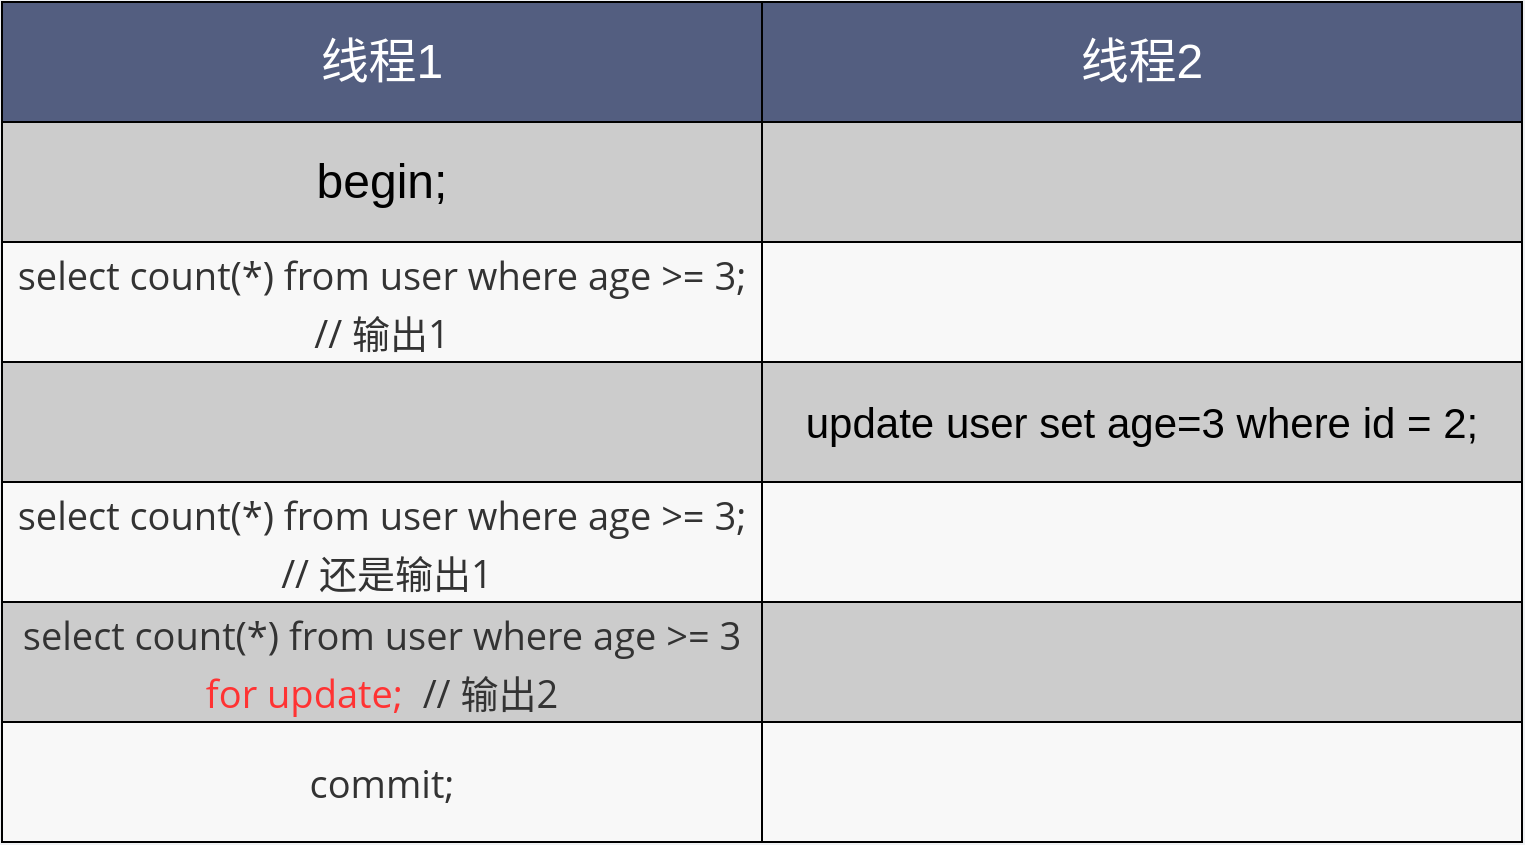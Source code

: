 <mxfile version="17.4.2" type="github">
  <diagram id="3228e29e-7158-1315-38df-8450db1d8a1d" name="Page-1">
    <mxGraphModel dx="1035" dy="147" grid="0" gridSize="10" guides="1" tooltips="1" connect="1" arrows="1" fold="1" page="1" pageScale="1" pageWidth="530" pageHeight="509" background="#EFF1F3" math="0" shadow="0">
      <root>
        <mxCell id="0" />
        <mxCell id="1" parent="0" />
        <mxCell id="OGBjxk_xHfaE1EplLFuK-23" value="begin;" style="rounded=0;whiteSpace=wrap;html=1;fillColor=#CCCCCC;gradientColor=none;fontSize=24;" parent="1" vertex="1">
          <mxGeometry x="154" y="1125" width="380" height="60" as="geometry" />
        </mxCell>
        <mxCell id="OGBjxk_xHfaE1EplLFuK-29" value="&lt;font color=&quot;#ffffff&quot; style=&quot;font-size: 24px;&quot;&gt;线程1&lt;/font&gt;" style="rounded=0;whiteSpace=wrap;html=1;fillColor=#535E80;gradientColor=none;fontSize=24;" parent="1" vertex="1">
          <mxGeometry x="154" y="1065" width="380" height="60" as="geometry" />
        </mxCell>
        <mxCell id="E5Fr-yn8FIVRKY9gDkfl-8" value="&lt;font color=&quot;#ffffff&quot; style=&quot;font-size: 24px;&quot;&gt;线程2&lt;/font&gt;" style="rounded=0;whiteSpace=wrap;html=1;fillColor=#535E80;gradientColor=none;fontSize=24;" parent="1" vertex="1">
          <mxGeometry x="534" y="1065" width="380" height="60" as="geometry" />
        </mxCell>
        <mxCell id="E5Fr-yn8FIVRKY9gDkfl-9" value="" style="rounded=0;whiteSpace=wrap;html=1;fillColor=#CCCCCC;gradientColor=none;fontSize=24;" parent="1" vertex="1">
          <mxGeometry x="534" y="1125" width="380" height="60" as="geometry" />
        </mxCell>
        <mxCell id="E5Fr-yn8FIVRKY9gDkfl-10" value="&lt;font style=&quot;font-size: 19px&quot;&gt;&lt;span class=&quot;md-plain md-expand&quot; style=&quot;box-sizing: border-box ; color: rgb(51 , 51 , 51) ; font-family: &amp;#34;open sans&amp;#34; , &amp;#34;clear sans&amp;#34; , &amp;#34;helvetica neue&amp;#34; , &amp;#34;helvetica&amp;#34; , &amp;#34;arial&amp;#34; , &amp;#34;segoe ui emoji&amp;#34; , sans-serif ; text-align: left&quot;&gt;select count(*) from user where age&amp;nbsp;&lt;/span&gt;&lt;span class=&quot;md-plain md-expand&quot; style=&quot;box-sizing: border-box ; color: rgb(51 , 51 , 51) ; font-family: &amp;#34;open sans&amp;#34; , &amp;#34;clear sans&amp;#34; , &amp;#34;helvetica neue&amp;#34; , &amp;#34;helvetica&amp;#34; , &amp;#34;arial&amp;#34; , &amp;#34;segoe ui emoji&amp;#34; , sans-serif ; text-align: left&quot;&gt;&amp;gt;= 3;  // 输出1&lt;/span&gt;&lt;/font&gt;" style="rounded=0;whiteSpace=wrap;html=1;fillColor=#F8F8F8;gradientColor=none;fontSize=24;" parent="1" vertex="1">
          <mxGeometry x="154" y="1185" width="380" height="60" as="geometry" />
        </mxCell>
        <mxCell id="E5Fr-yn8FIVRKY9gDkfl-11" value="" style="rounded=0;whiteSpace=wrap;html=1;fillColor=#F8F8F8;gradientColor=none;fontSize=24;" parent="1" vertex="1">
          <mxGeometry x="534" y="1185" width="380" height="60" as="geometry" />
        </mxCell>
        <mxCell id="E5Fr-yn8FIVRKY9gDkfl-12" value="" style="rounded=0;whiteSpace=wrap;html=1;fillColor=#CCCCCC;gradientColor=none;fontSize=24;" parent="1" vertex="1">
          <mxGeometry x="154" y="1245" width="380" height="60" as="geometry" />
        </mxCell>
        <mxCell id="E5Fr-yn8FIVRKY9gDkfl-13" value="&lt;font style=&quot;font-size: 21px&quot;&gt;update user set age=3 where id = 2;&lt;/font&gt;" style="rounded=0;whiteSpace=wrap;html=1;fillColor=#CCCCCC;gradientColor=none;fontSize=24;" parent="1" vertex="1">
          <mxGeometry x="534" y="1245" width="380" height="60" as="geometry" />
        </mxCell>
        <mxCell id="E5Fr-yn8FIVRKY9gDkfl-14" value="&lt;font style=&quot;font-size: 19px&quot;&gt;&lt;span class=&quot;md-plain md-expand&quot; style=&quot;box-sizing: border-box ; color: rgb(51 , 51 , 51) ; font-family: &amp;#34;open sans&amp;#34; , &amp;#34;clear sans&amp;#34; , &amp;#34;helvetica neue&amp;#34; , &amp;#34;helvetica&amp;#34; , &amp;#34;arial&amp;#34; , &amp;#34;segoe ui emoji&amp;#34; , sans-serif ; text-align: left&quot;&gt;select count(*) from user where age&amp;nbsp;&lt;/span&gt;&lt;span class=&quot;md-plain&quot; style=&quot;box-sizing: border-box ; color: rgb(51 , 51 , 51) ; font-family: &amp;#34;open sans&amp;#34; , &amp;#34;clear sans&amp;#34; , &amp;#34;helvetica neue&amp;#34; , &amp;#34;helvetica&amp;#34; , &amp;#34;arial&amp;#34; , &amp;#34;segoe ui emoji&amp;#34; , sans-serif ; text-align: left&quot;&gt;&amp;gt;= 3;&lt;br&gt;&amp;nbsp;// 还是输出1&lt;/span&gt;&lt;/font&gt;" style="rounded=0;whiteSpace=wrap;html=1;fillColor=#F8F8F8;gradientColor=none;fontSize=24;" parent="1" vertex="1">
          <mxGeometry x="154" y="1305" width="380" height="60" as="geometry" />
        </mxCell>
        <mxCell id="E5Fr-yn8FIVRKY9gDkfl-15" value="" style="rounded=0;whiteSpace=wrap;html=1;fillColor=#F8F8F8;gradientColor=none;fontSize=24;" parent="1" vertex="1">
          <mxGeometry x="534" y="1305" width="380" height="60" as="geometry" />
        </mxCell>
        <mxCell id="E5Fr-yn8FIVRKY9gDkfl-16" value="&lt;font style=&quot;font-size: 19px&quot;&gt;&lt;span class=&quot;md-plain md-expand&quot; style=&quot;box-sizing: border-box ; color: rgb(51 , 51 , 51) ; font-family: &amp;#34;open sans&amp;#34; , &amp;#34;clear sans&amp;#34; , &amp;#34;helvetica neue&amp;#34; , &amp;#34;helvetica&amp;#34; , &amp;#34;arial&amp;#34; , &amp;#34;segoe ui emoji&amp;#34; , sans-serif ; text-align: left&quot;&gt;select count(*) from user where age&lt;/span&gt;&lt;span class=&quot;md-plain&quot; style=&quot;box-sizing: border-box ; font-family: &amp;#34;open sans&amp;#34; , &amp;#34;clear sans&amp;#34; , &amp;#34;helvetica neue&amp;#34; , &amp;#34;helvetica&amp;#34; , &amp;#34;arial&amp;#34; , &amp;#34;segoe ui emoji&amp;#34; , sans-serif ; text-align: left&quot;&gt;&lt;font color=&quot;#333333&quot;&gt;&amp;nbsp;&amp;gt;= 3 &lt;/font&gt;&lt;br&gt;&lt;font color=&quot;#ff3333&quot;&gt;for update;&lt;/font&gt;&lt;/span&gt;&lt;span class=&quot;md-plain&quot; style=&quot;box-sizing: border-box ; color: rgb(51 , 51 , 51) ; font-family: &amp;#34;open sans&amp;#34; , &amp;#34;clear sans&amp;#34; , &amp;#34;helvetica neue&amp;#34; , &amp;#34;helvetica&amp;#34; , &amp;#34;arial&amp;#34; , &amp;#34;segoe ui emoji&amp;#34; , sans-serif ; text-align: left&quot;&gt;&amp;nbsp; // 输出2&lt;/span&gt;&lt;/font&gt;" style="rounded=0;whiteSpace=wrap;html=1;fillColor=#CCCCCC;gradientColor=none;fontSize=24;" parent="1" vertex="1">
          <mxGeometry x="154" y="1365" width="380" height="60" as="geometry" />
        </mxCell>
        <mxCell id="E5Fr-yn8FIVRKY9gDkfl-17" value="" style="rounded=0;whiteSpace=wrap;html=1;fillColor=#CCCCCC;gradientColor=none;fontSize=24;" parent="1" vertex="1">
          <mxGeometry x="534" y="1365" width="380" height="60" as="geometry" />
        </mxCell>
        <mxCell id="CGPkgNGW-ZJbmxjUhjuJ-1" value="&lt;div style=&quot;text-align: left&quot;&gt;&lt;span style=&quot;font-size: 19px&quot;&gt;&lt;font color=&quot;#333333&quot; face=&quot;open sans, clear sans, helvetica neue, helvetica, arial, segoe ui emoji, sans-serif&quot;&gt;commit;&lt;/font&gt;&lt;/span&gt;&lt;/div&gt;" style="rounded=0;whiteSpace=wrap;html=1;fillColor=#F8F8F8;gradientColor=none;fontSize=24;" parent="1" vertex="1">
          <mxGeometry x="154" y="1425" width="380" height="60" as="geometry" />
        </mxCell>
        <mxCell id="CGPkgNGW-ZJbmxjUhjuJ-2" value="" style="rounded=0;whiteSpace=wrap;html=1;fillColor=#F8F8F8;gradientColor=none;fontSize=24;" parent="1" vertex="1">
          <mxGeometry x="534" y="1425" width="380" height="60" as="geometry" />
        </mxCell>
      </root>
    </mxGraphModel>
  </diagram>
</mxfile>
